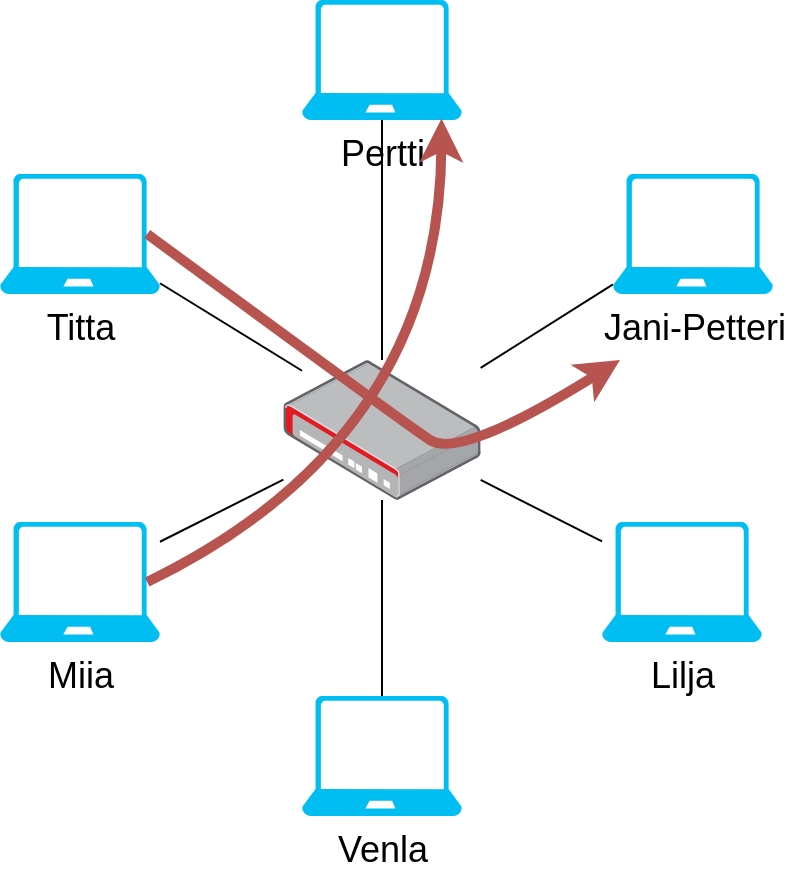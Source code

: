 <mxfile version="14.1.8" type="device"><diagram name="Page-1" id="55a83fd1-7818-8e21-69c5-c3457e3827bb"><mxGraphModel dx="1301" dy="1059" grid="1" gridSize="10" guides="1" tooltips="1" connect="1" arrows="1" fold="1" page="1" pageScale="1" pageWidth="1100" pageHeight="850" background="#ffffff" math="0" shadow="0"><root><mxCell id="0"/><mxCell id="1" parent="0"/><mxCell id="1oSwpaJZm8xopGaJr9vc-23" style="edgeStyle=none;rounded=0;orthogonalLoop=1;jettySize=auto;html=1;endArrow=none;endFill=0;" edge="1" parent="1" source="1oSwpaJZm8xopGaJr9vc-1" target="1oSwpaJZm8xopGaJr9vc-29"><mxGeometry relative="1" as="geometry"><mxPoint x="361" y="320.0" as="targetPoint"/></mxGeometry></mxCell><mxCell id="1oSwpaJZm8xopGaJr9vc-1" value="&lt;font style=&quot;font-size: 18px&quot;&gt;Venla&lt;/font&gt;" style="verticalLabelPosition=bottom;html=1;verticalAlign=top;align=center;strokeColor=none;fillColor=#00BEF2;shape=mxgraph.azure.laptop;pointerEvents=1;" vertex="1" parent="1"><mxGeometry x="321" y="418" width="80" height="60" as="geometry"/></mxCell><mxCell id="1oSwpaJZm8xopGaJr9vc-24" style="edgeStyle=none;rounded=0;orthogonalLoop=1;jettySize=auto;html=1;endArrow=none;endFill=0;" edge="1" parent="1" source="1oSwpaJZm8xopGaJr9vc-2" target="1oSwpaJZm8xopGaJr9vc-29"><mxGeometry relative="1" as="geometry"><mxPoint x="401" y="301.6" as="targetPoint"/></mxGeometry></mxCell><mxCell id="1oSwpaJZm8xopGaJr9vc-2" value="&lt;font style=&quot;font-size: 18px&quot;&gt;Lilja&lt;/font&gt;" style="verticalLabelPosition=bottom;html=1;verticalAlign=top;align=center;strokeColor=none;fillColor=#00BEF2;shape=mxgraph.azure.laptop;pointerEvents=1;" vertex="1" parent="1"><mxGeometry x="471" y="331" width="80" height="60" as="geometry"/></mxCell><mxCell id="1oSwpaJZm8xopGaJr9vc-25" style="edgeStyle=none;rounded=0;orthogonalLoop=1;jettySize=auto;html=1;endArrow=none;endFill=0;" edge="1" parent="1" source="1oSwpaJZm8xopGaJr9vc-4" target="1oSwpaJZm8xopGaJr9vc-29"><mxGeometry relative="1" as="geometry"><mxPoint x="401" y="256.077" as="targetPoint"/></mxGeometry></mxCell><mxCell id="1oSwpaJZm8xopGaJr9vc-4" value="&lt;font style=&quot;font-size: 18px&quot;&gt;Jani-Petteri&lt;/font&gt;" style="verticalLabelPosition=bottom;html=1;verticalAlign=top;align=center;strokeColor=none;fillColor=#00BEF2;shape=mxgraph.azure.laptop;pointerEvents=1;" vertex="1" parent="1"><mxGeometry x="476.5" y="157" width="80" height="60" as="geometry"/></mxCell><mxCell id="1oSwpaJZm8xopGaJr9vc-26" style="edgeStyle=none;rounded=0;orthogonalLoop=1;jettySize=auto;html=1;endArrow=none;endFill=0;" edge="1" parent="1" source="1oSwpaJZm8xopGaJr9vc-7" target="1oSwpaJZm8xopGaJr9vc-29"><mxGeometry relative="1" as="geometry"><mxPoint x="300" y="170" as="targetPoint"/></mxGeometry></mxCell><mxCell id="1oSwpaJZm8xopGaJr9vc-7" value="&lt;font style=&quot;font-size: 18px&quot;&gt;Pertti&lt;/font&gt;" style="verticalLabelPosition=bottom;html=1;verticalAlign=top;align=center;strokeColor=none;fillColor=#00BEF2;shape=mxgraph.azure.laptop;pointerEvents=1;" vertex="1" parent="1"><mxGeometry x="321" y="70" width="80" height="60" as="geometry"/></mxCell><mxCell id="1oSwpaJZm8xopGaJr9vc-27" style="edgeStyle=none;rounded=0;orthogonalLoop=1;jettySize=auto;html=1;endArrow=none;endFill=0;" edge="1" parent="1" source="1oSwpaJZm8xopGaJr9vc-11"><mxGeometry relative="1" as="geometry"><mxPoint x="321" y="255.364" as="targetPoint"/></mxGeometry></mxCell><mxCell id="1oSwpaJZm8xopGaJr9vc-11" value="&lt;font style=&quot;font-size: 18px&quot;&gt;Titta&lt;/font&gt;" style="verticalLabelPosition=bottom;html=1;verticalAlign=top;align=center;strokeColor=none;fillColor=#00BEF2;shape=mxgraph.azure.laptop;pointerEvents=1;" vertex="1" parent="1"><mxGeometry x="170" y="157" width="80" height="60" as="geometry"/></mxCell><mxCell id="1oSwpaJZm8xopGaJr9vc-28" style="edgeStyle=none;rounded=0;orthogonalLoop=1;jettySize=auto;html=1;endArrow=none;endFill=0;" edge="1" parent="1" source="1oSwpaJZm8xopGaJr9vc-16" target="1oSwpaJZm8xopGaJr9vc-29"><mxGeometry relative="1" as="geometry"><mxPoint x="321" y="301.457" as="targetPoint"/></mxGeometry></mxCell><mxCell id="1oSwpaJZm8xopGaJr9vc-16" value="&lt;font style=&quot;font-size: 18px&quot;&gt;Miia&lt;/font&gt;" style="verticalLabelPosition=bottom;html=1;verticalAlign=top;align=center;strokeColor=none;fillColor=#00BEF2;shape=mxgraph.azure.laptop;pointerEvents=1;" vertex="1" parent="1"><mxGeometry x="170" y="331" width="80" height="60" as="geometry"/></mxCell><mxCell id="1oSwpaJZm8xopGaJr9vc-29" value="" style="points=[];aspect=fixed;html=1;align=center;shadow=0;dashed=0;image;image=img/lib/allied_telesis/security/Router_VPN.svg;" vertex="1" parent="1"><mxGeometry x="311.68" y="250" width="98.64" height="70" as="geometry"/></mxCell><mxCell id="1oSwpaJZm8xopGaJr9vc-30" value="" style="curved=1;endArrow=classic;html=1;exitX=0.92;exitY=0.5;exitDx=0;exitDy=0;exitPerimeter=0;entryX=0.872;entryY=0.987;entryDx=0;entryDy=0;entryPerimeter=0;strokeWidth=5;fillColor=#f8cecc;strokeColor=#b85450;" edge="1" parent="1" source="1oSwpaJZm8xopGaJr9vc-16" target="1oSwpaJZm8xopGaJr9vc-7"><mxGeometry width="50" height="50" relative="1" as="geometry"><mxPoint x="590" y="510" as="sourcePoint"/><mxPoint x="640" y="460" as="targetPoint"/><Array as="points"><mxPoint x="390" y="290"/></Array></mxGeometry></mxCell><mxCell id="1oSwpaJZm8xopGaJr9vc-32" value="" style="curved=1;endArrow=classic;html=1;exitX=0.92;exitY=0.5;exitDx=0;exitDy=0;exitPerimeter=0;strokeWidth=5;fillColor=#f8cecc;strokeColor=#b85450;" edge="1" parent="1" source="1oSwpaJZm8xopGaJr9vc-11"><mxGeometry width="50" height="50" relative="1" as="geometry"><mxPoint x="253.6" y="371" as="sourcePoint"/><mxPoint x="480" y="250" as="targetPoint"/><Array as="points"><mxPoint x="370" y="280"/><mxPoint x="400" y="300"/></Array></mxGeometry></mxCell></root></mxGraphModel></diagram></mxfile>